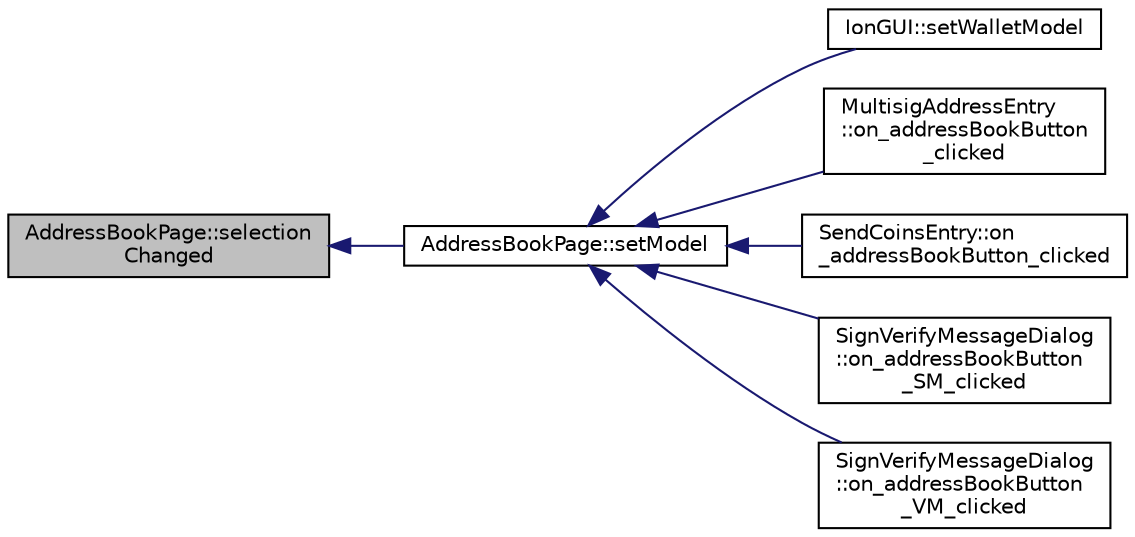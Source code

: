 digraph "AddressBookPage::selectionChanged"
{
  edge [fontname="Helvetica",fontsize="10",labelfontname="Helvetica",labelfontsize="10"];
  node [fontname="Helvetica",fontsize="10",shape=record];
  rankdir="LR";
  Node81 [label="AddressBookPage::selection\lChanged",height=0.2,width=0.4,color="black", fillcolor="grey75", style="filled", fontcolor="black"];
  Node81 -> Node82 [dir="back",color="midnightblue",fontsize="10",style="solid",fontname="Helvetica"];
  Node82 [label="AddressBookPage::setModel",height=0.2,width=0.4,color="black", fillcolor="white", style="filled",URL="$d3/d4a/class_address_book_page.html#a1282cda9cb0300ee04c472ec4c9949f3"];
  Node82 -> Node83 [dir="back",color="midnightblue",fontsize="10",style="solid",fontname="Helvetica"];
  Node83 [label="IonGUI::setWalletModel",height=0.2,width=0.4,color="black", fillcolor="white", style="filled",URL="$dc/d0b/class_ion_g_u_i.html#a37f87db65498b036d387c705a749c45d",tooltip="Set the wallet model. "];
  Node82 -> Node84 [dir="back",color="midnightblue",fontsize="10",style="solid",fontname="Helvetica"];
  Node84 [label="MultisigAddressEntry\l::on_addressBookButton\l_clicked",height=0.2,width=0.4,color="black", fillcolor="white", style="filled",URL="$da/d39/class_multisig_address_entry.html#a6077acfd02d628465478c463c3024e6e"];
  Node82 -> Node85 [dir="back",color="midnightblue",fontsize="10",style="solid",fontname="Helvetica"];
  Node85 [label="SendCoinsEntry::on\l_addressBookButton_clicked",height=0.2,width=0.4,color="black", fillcolor="white", style="filled",URL="$d0/dbc/class_send_coins_entry.html#ac661741d286d9f3db32f78bd22125cb0"];
  Node82 -> Node86 [dir="back",color="midnightblue",fontsize="10",style="solid",fontname="Helvetica"];
  Node86 [label="SignVerifyMessageDialog\l::on_addressBookButton\l_SM_clicked",height=0.2,width=0.4,color="black", fillcolor="white", style="filled",URL="$d1/d26/class_sign_verify_message_dialog.html#a792a3bd647958c8ae74286c5ab3cf205"];
  Node82 -> Node87 [dir="back",color="midnightblue",fontsize="10",style="solid",fontname="Helvetica"];
  Node87 [label="SignVerifyMessageDialog\l::on_addressBookButton\l_VM_clicked",height=0.2,width=0.4,color="black", fillcolor="white", style="filled",URL="$d1/d26/class_sign_verify_message_dialog.html#a90ceb00084c68da5e9c481ba0841d976"];
}

